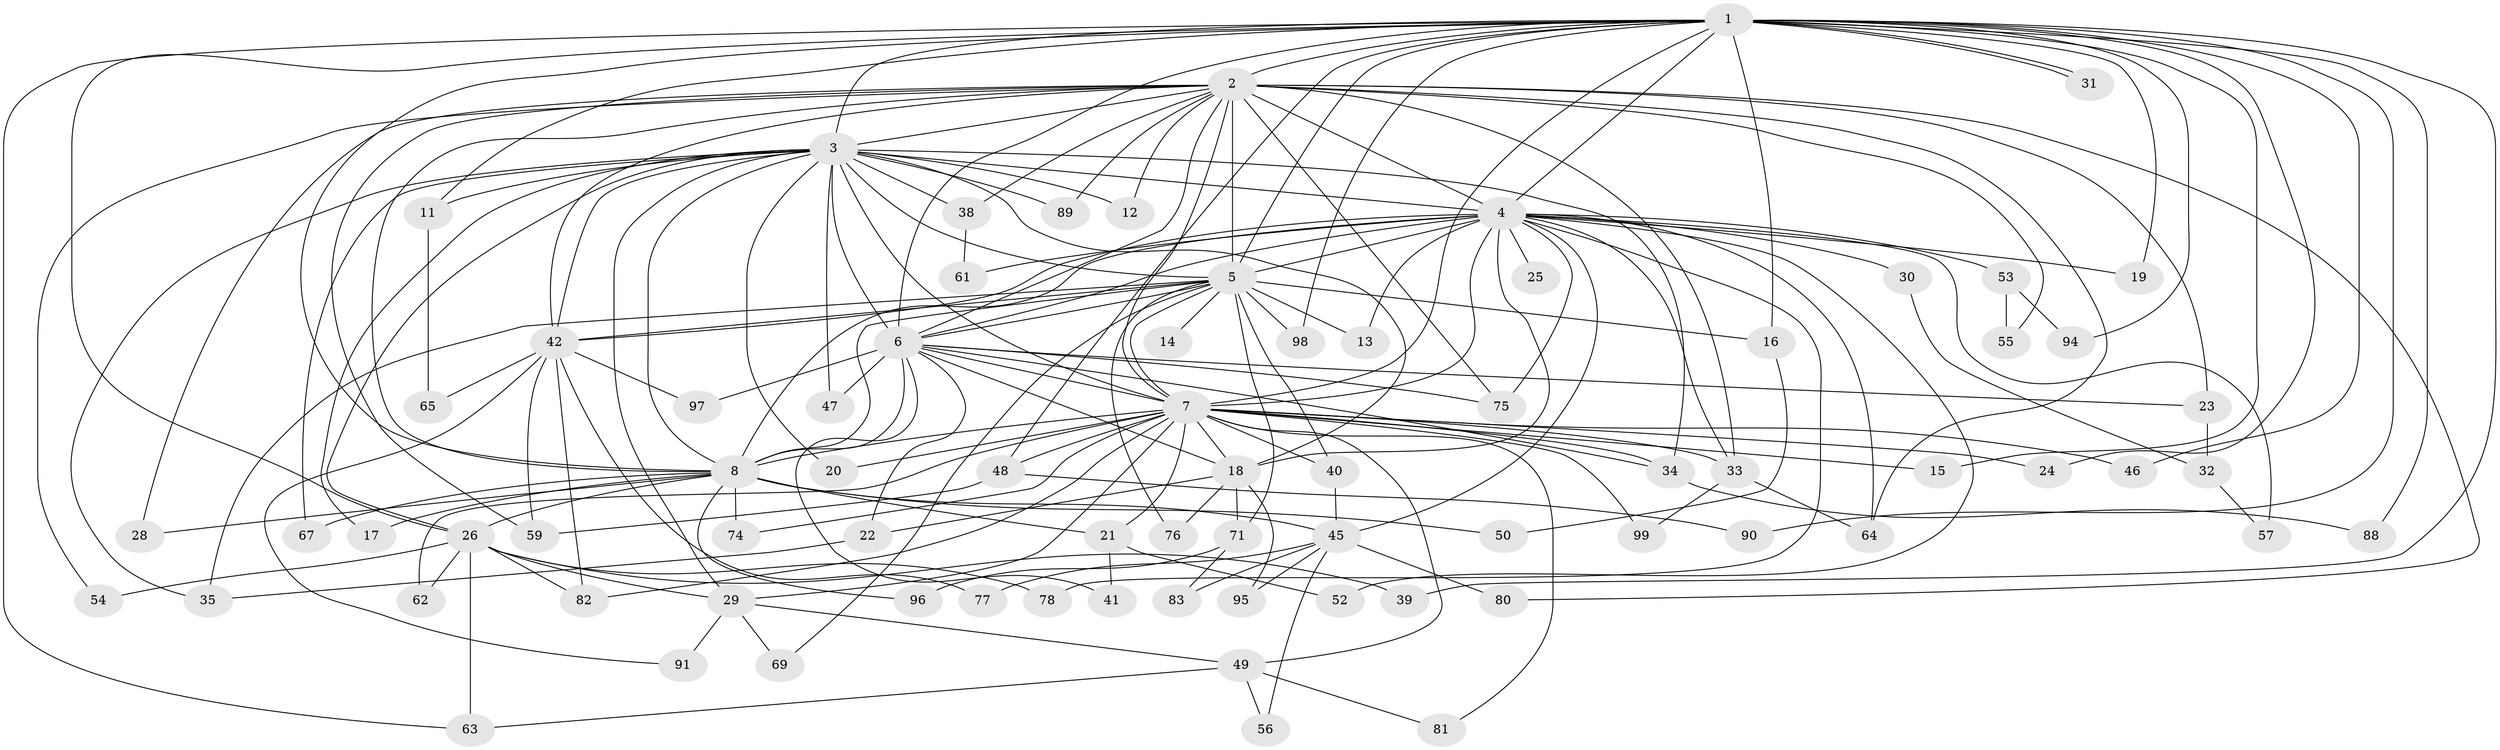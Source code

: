 // original degree distribution, {26: 0.01, 23: 0.01, 25: 0.01, 19: 0.02, 17: 0.01, 18: 0.02, 28: 0.01, 12: 0.01, 3: 0.14, 2: 0.61, 8: 0.02, 4: 0.07, 9: 0.01, 6: 0.01, 5: 0.03, 7: 0.01}
// Generated by graph-tools (version 1.1) at 2025/38/02/21/25 10:38:52]
// undirected, 77 vertices, 177 edges
graph export_dot {
graph [start="1"]
  node [color=gray90,style=filled];
  1 [super="+72"];
  2 [super="+79"];
  3 [super="+92"];
  4 [super="+9"];
  5 [super="+10"];
  6 [super="+84"];
  7 [super="+27"];
  8 [super="+36"];
  11;
  12;
  13;
  14;
  15;
  16;
  17;
  18 [super="+86"];
  19;
  20;
  21;
  22;
  23 [super="+43"];
  24;
  25;
  26 [super="+68"];
  28;
  29 [super="+58"];
  30 [super="+51"];
  31;
  32;
  33 [super="+37"];
  34 [super="+73"];
  35 [super="+44"];
  38;
  39;
  40;
  41;
  42 [super="+60"];
  45 [super="+93"];
  46;
  47;
  48 [super="+66"];
  49 [super="+70"];
  50;
  52;
  53;
  54;
  55;
  56;
  57;
  59;
  61;
  62;
  63;
  64 [super="+100"];
  65;
  67;
  69;
  71;
  74;
  75 [super="+85"];
  76;
  77;
  78;
  80;
  81;
  82 [super="+87"];
  83;
  88;
  89;
  90;
  91;
  94;
  95;
  96;
  97;
  98;
  99;
  1 -- 2;
  1 -- 3;
  1 -- 4 [weight=2];
  1 -- 5 [weight=2];
  1 -- 6;
  1 -- 7 [weight=2];
  1 -- 8;
  1 -- 11;
  1 -- 15;
  1 -- 16;
  1 -- 19;
  1 -- 24;
  1 -- 31;
  1 -- 31;
  1 -- 39;
  1 -- 46;
  1 -- 48;
  1 -- 63;
  1 -- 88;
  1 -- 90;
  1 -- 94;
  1 -- 98;
  1 -- 26;
  2 -- 3;
  2 -- 4 [weight=2];
  2 -- 5 [weight=2];
  2 -- 6;
  2 -- 7;
  2 -- 8;
  2 -- 12;
  2 -- 23 [weight=2];
  2 -- 28;
  2 -- 33;
  2 -- 38;
  2 -- 54;
  2 -- 55;
  2 -- 59;
  2 -- 64;
  2 -- 80;
  2 -- 89;
  2 -- 42;
  2 -- 75;
  3 -- 4 [weight=2];
  3 -- 5 [weight=2];
  3 -- 6 [weight=2];
  3 -- 7 [weight=2];
  3 -- 8;
  3 -- 11;
  3 -- 12;
  3 -- 17;
  3 -- 20;
  3 -- 26;
  3 -- 29;
  3 -- 34;
  3 -- 35;
  3 -- 38;
  3 -- 42;
  3 -- 47;
  3 -- 67;
  3 -- 89;
  3 -- 18;
  4 -- 5 [weight=4];
  4 -- 6 [weight=2];
  4 -- 7 [weight=2];
  4 -- 8 [weight=2];
  4 -- 13;
  4 -- 18;
  4 -- 25 [weight=2];
  4 -- 30 [weight=3];
  4 -- 52;
  4 -- 53 [weight=2];
  4 -- 61;
  4 -- 75;
  4 -- 78;
  4 -- 64;
  4 -- 33;
  4 -- 42;
  4 -- 45;
  4 -- 19;
  4 -- 57;
  5 -- 6 [weight=2];
  5 -- 7 [weight=2];
  5 -- 8 [weight=2];
  5 -- 13;
  5 -- 14 [weight=2];
  5 -- 16;
  5 -- 40;
  5 -- 69;
  5 -- 76;
  5 -- 98;
  5 -- 71;
  5 -- 35;
  5 -- 42;
  6 -- 7;
  6 -- 8;
  6 -- 18;
  6 -- 22;
  6 -- 23;
  6 -- 34;
  6 -- 41;
  6 -- 47;
  6 -- 75;
  6 -- 97;
  7 -- 8 [weight=2];
  7 -- 15;
  7 -- 20;
  7 -- 21;
  7 -- 24;
  7 -- 40;
  7 -- 46;
  7 -- 48;
  7 -- 49;
  7 -- 62;
  7 -- 74;
  7 -- 81;
  7 -- 99;
  7 -- 33;
  7 -- 34;
  7 -- 82;
  7 -- 18;
  7 -- 29;
  8 -- 17;
  8 -- 21;
  8 -- 26;
  8 -- 28;
  8 -- 45;
  8 -- 50;
  8 -- 67;
  8 -- 74;
  8 -- 96;
  11 -- 65;
  16 -- 50;
  18 -- 22;
  18 -- 71;
  18 -- 76;
  18 -- 95;
  21 -- 41;
  21 -- 52;
  22 -- 35;
  23 -- 32;
  26 -- 29;
  26 -- 39;
  26 -- 54;
  26 -- 62;
  26 -- 63;
  26 -- 82;
  26 -- 78;
  29 -- 49;
  29 -- 69;
  29 -- 91;
  30 -- 32;
  32 -- 57;
  33 -- 99;
  33 -- 64;
  34 -- 88;
  38 -- 61;
  40 -- 45;
  42 -- 59;
  42 -- 65;
  42 -- 77;
  42 -- 97;
  42 -- 82;
  42 -- 91;
  45 -- 56;
  45 -- 77;
  45 -- 80;
  45 -- 83;
  45 -- 95;
  48 -- 90;
  48 -- 59;
  49 -- 56;
  49 -- 81;
  49 -- 63;
  53 -- 55;
  53 -- 94;
  71 -- 83;
  71 -- 96;
}
